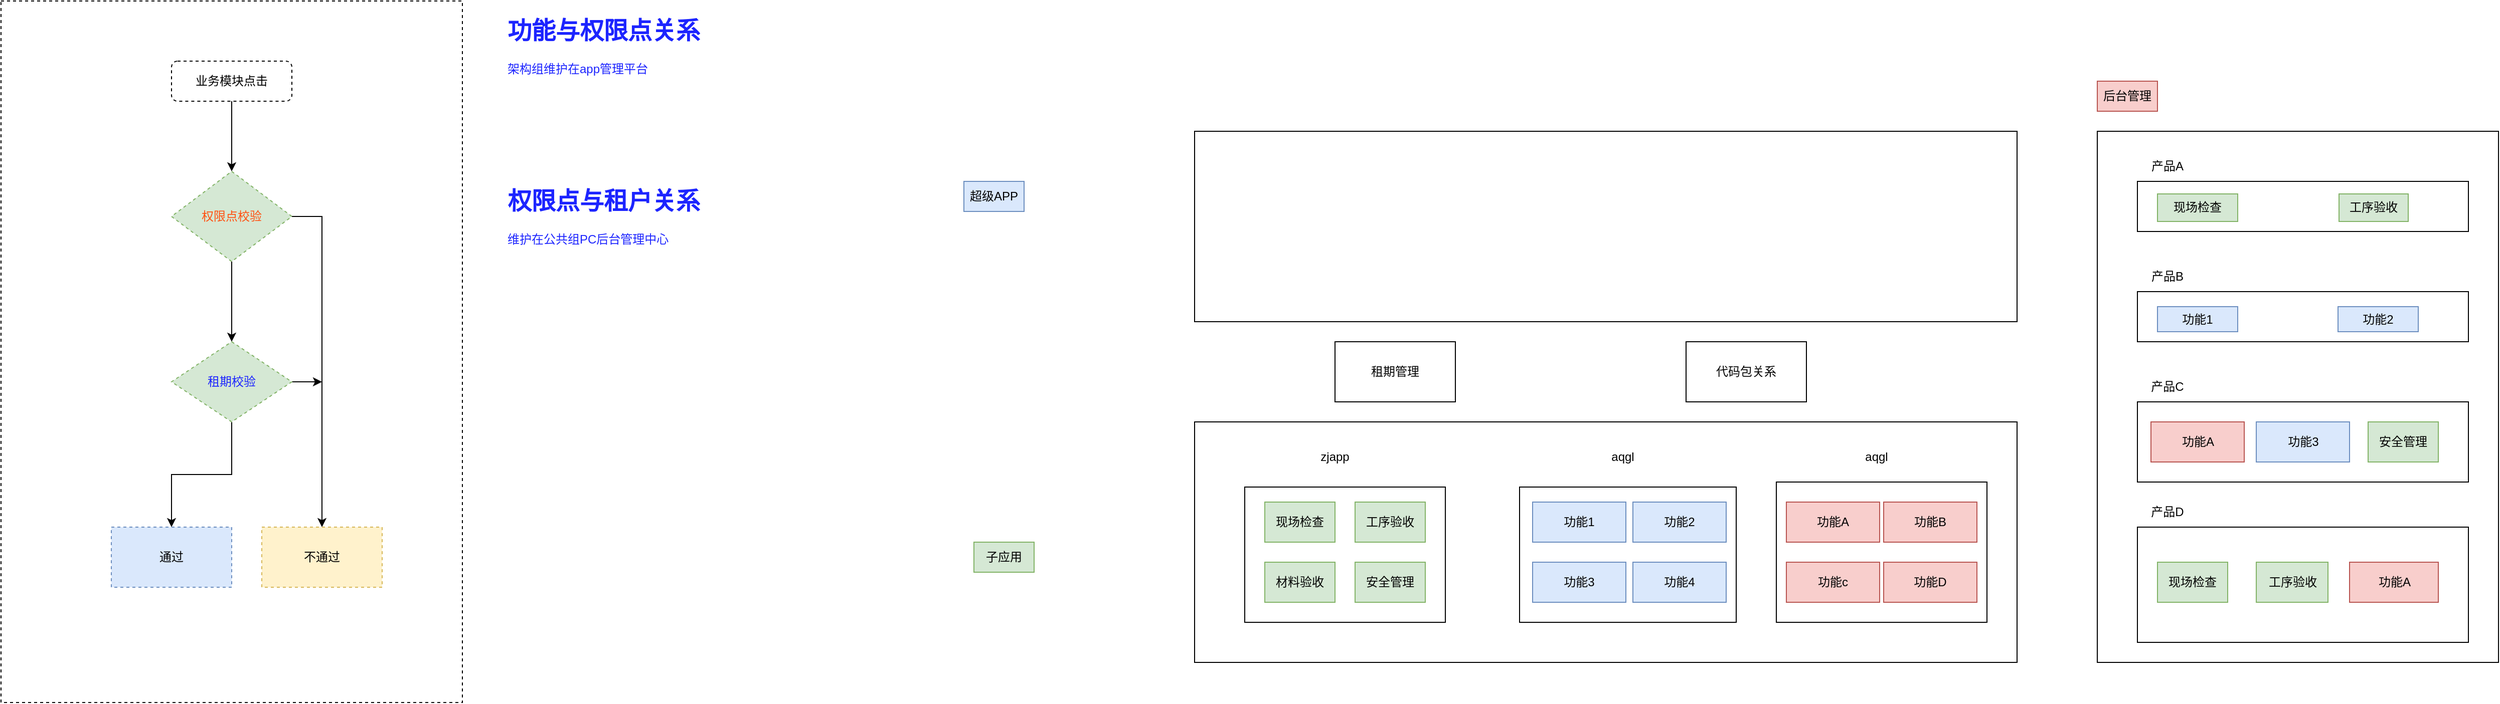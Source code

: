 <mxfile version="20.0.1" type="github">
  <diagram id="58J7UtUzQZCF_PkD9B0w" name="Page-1">
    <mxGraphModel dx="3080" dy="794" grid="1" gridSize="10" guides="1" tooltips="1" connect="1" arrows="1" fold="1" page="1" pageScale="1" pageWidth="827" pageHeight="1169" math="0" shadow="0">
      <root>
        <mxCell id="0" />
        <mxCell id="1" parent="0" />
        <mxCell id="WRquZUHTdEywoWlt4Oxa-1" value="" style="rounded=0;whiteSpace=wrap;html=1;fillColor=none;" parent="1" vertex="1">
          <mxGeometry x="30" y="200" width="820" height="190" as="geometry" />
        </mxCell>
        <mxCell id="WRquZUHTdEywoWlt4Oxa-2" value="" style="rounded=0;whiteSpace=wrap;html=1;fillColor=none;" parent="1" vertex="1">
          <mxGeometry x="30" y="490" width="820" height="240" as="geometry" />
        </mxCell>
        <mxCell id="WRquZUHTdEywoWlt4Oxa-3" value="超级APP" style="text;html=1;strokeColor=#6c8ebf;fillColor=#dae8fc;align=center;verticalAlign=middle;whiteSpace=wrap;rounded=0;" parent="1" vertex="1">
          <mxGeometry x="-200" y="250" width="60" height="30" as="geometry" />
        </mxCell>
        <mxCell id="WRquZUHTdEywoWlt4Oxa-4" value="子应用" style="text;html=1;strokeColor=#82b366;fillColor=#d5e8d4;align=center;verticalAlign=middle;whiteSpace=wrap;rounded=0;" parent="1" vertex="1">
          <mxGeometry x="-190" y="610" width="60" height="30" as="geometry" />
        </mxCell>
        <mxCell id="WRquZUHTdEywoWlt4Oxa-5" value="" style="rounded=0;whiteSpace=wrap;html=1;fillColor=none;" parent="1" vertex="1">
          <mxGeometry x="80" y="555" width="200" height="135" as="geometry" />
        </mxCell>
        <mxCell id="WRquZUHTdEywoWlt4Oxa-6" value="" style="rounded=0;whiteSpace=wrap;html=1;fillColor=none;" parent="1" vertex="1">
          <mxGeometry x="354" y="555" width="216" height="135" as="geometry" />
        </mxCell>
        <mxCell id="WRquZUHTdEywoWlt4Oxa-7" value="" style="rounded=0;whiteSpace=wrap;html=1;fillColor=none;" parent="1" vertex="1">
          <mxGeometry x="610" y="550" width="210" height="140" as="geometry" />
        </mxCell>
        <mxCell id="WRquZUHTdEywoWlt4Oxa-8" value="zjapp" style="text;html=1;strokeColor=none;fillColor=none;align=center;verticalAlign=middle;whiteSpace=wrap;rounded=0;" parent="1" vertex="1">
          <mxGeometry x="140" y="510" width="60" height="30" as="geometry" />
        </mxCell>
        <mxCell id="WRquZUHTdEywoWlt4Oxa-10" value="aqgl" style="text;html=1;strokeColor=none;fillColor=none;align=center;verticalAlign=middle;whiteSpace=wrap;rounded=0;" parent="1" vertex="1">
          <mxGeometry x="427" y="510" width="60" height="30" as="geometry" />
        </mxCell>
        <mxCell id="WRquZUHTdEywoWlt4Oxa-11" value="现场检查" style="rounded=0;whiteSpace=wrap;html=1;fillColor=#d5e8d4;strokeColor=#82b366;" parent="1" vertex="1">
          <mxGeometry x="100" y="570" width="70" height="40" as="geometry" />
        </mxCell>
        <mxCell id="WRquZUHTdEywoWlt4Oxa-12" value="工序验收" style="rounded=0;whiteSpace=wrap;html=1;fillColor=#d5e8d4;strokeColor=#82b366;" parent="1" vertex="1">
          <mxGeometry x="190" y="570" width="70" height="40" as="geometry" />
        </mxCell>
        <mxCell id="WRquZUHTdEywoWlt4Oxa-13" value="材料验收" style="rounded=0;whiteSpace=wrap;html=1;fillColor=#d5e8d4;strokeColor=#82b366;" parent="1" vertex="1">
          <mxGeometry x="100" y="630" width="70" height="40" as="geometry" />
        </mxCell>
        <mxCell id="WRquZUHTdEywoWlt4Oxa-14" value="安全管理" style="rounded=0;whiteSpace=wrap;html=1;fillColor=#d5e8d4;strokeColor=#82b366;" parent="1" vertex="1">
          <mxGeometry x="190" y="630" width="70" height="40" as="geometry" />
        </mxCell>
        <mxCell id="WRquZUHTdEywoWlt4Oxa-15" value="aqgl" style="text;html=1;strokeColor=none;fillColor=none;align=center;verticalAlign=middle;whiteSpace=wrap;rounded=0;" parent="1" vertex="1">
          <mxGeometry x="680" y="510" width="60" height="30" as="geometry" />
        </mxCell>
        <mxCell id="WRquZUHTdEywoWlt4Oxa-16" value="功能1" style="rounded=0;whiteSpace=wrap;html=1;fillColor=#dae8fc;strokeColor=#6c8ebf;" parent="1" vertex="1">
          <mxGeometry x="367" y="570" width="93" height="40" as="geometry" />
        </mxCell>
        <mxCell id="WRquZUHTdEywoWlt4Oxa-17" value="功能2" style="rounded=0;whiteSpace=wrap;html=1;fillColor=#dae8fc;strokeColor=#6c8ebf;" parent="1" vertex="1">
          <mxGeometry x="467" y="570" width="93" height="40" as="geometry" />
        </mxCell>
        <mxCell id="WRquZUHTdEywoWlt4Oxa-18" value="功能3" style="rounded=0;whiteSpace=wrap;html=1;fillColor=#dae8fc;strokeColor=#6c8ebf;" parent="1" vertex="1">
          <mxGeometry x="367" y="630" width="93" height="40" as="geometry" />
        </mxCell>
        <mxCell id="WRquZUHTdEywoWlt4Oxa-19" value="功能4" style="rounded=0;whiteSpace=wrap;html=1;fillColor=#dae8fc;strokeColor=#6c8ebf;" parent="1" vertex="1">
          <mxGeometry x="467" y="630" width="93" height="40" as="geometry" />
        </mxCell>
        <mxCell id="WRquZUHTdEywoWlt4Oxa-20" value="功能A" style="rounded=0;whiteSpace=wrap;html=1;fillColor=#f8cecc;strokeColor=#b85450;" parent="1" vertex="1">
          <mxGeometry x="620" y="570" width="93" height="40" as="geometry" />
        </mxCell>
        <mxCell id="WRquZUHTdEywoWlt4Oxa-21" value="功能B" style="rounded=0;whiteSpace=wrap;html=1;fillColor=#f8cecc;strokeColor=#b85450;" parent="1" vertex="1">
          <mxGeometry x="717" y="570" width="93" height="40" as="geometry" />
        </mxCell>
        <mxCell id="WRquZUHTdEywoWlt4Oxa-22" value="功能c" style="rounded=0;whiteSpace=wrap;html=1;fillColor=#f8cecc;strokeColor=#b85450;" parent="1" vertex="1">
          <mxGeometry x="620" y="630" width="93" height="40" as="geometry" />
        </mxCell>
        <mxCell id="WRquZUHTdEywoWlt4Oxa-23" value="功能D" style="rounded=0;whiteSpace=wrap;html=1;fillColor=#f8cecc;strokeColor=#b85450;" parent="1" vertex="1">
          <mxGeometry x="717" y="630" width="93" height="40" as="geometry" />
        </mxCell>
        <mxCell id="WRquZUHTdEywoWlt4Oxa-24" value="" style="rounded=0;whiteSpace=wrap;html=1;fillColor=none;" parent="1" vertex="1">
          <mxGeometry x="930" y="200" width="400" height="530" as="geometry" />
        </mxCell>
        <mxCell id="WRquZUHTdEywoWlt4Oxa-25" value="后台管理" style="text;html=1;strokeColor=#b85450;fillColor=#f8cecc;align=center;verticalAlign=middle;whiteSpace=wrap;rounded=0;" parent="1" vertex="1">
          <mxGeometry x="930" y="150" width="60" height="30" as="geometry" />
        </mxCell>
        <mxCell id="WRquZUHTdEywoWlt4Oxa-26" value="" style="rounded=0;whiteSpace=wrap;html=1;fillColor=none;" parent="1" vertex="1">
          <mxGeometry x="970" y="250" width="330" height="50" as="geometry" />
        </mxCell>
        <mxCell id="WRquZUHTdEywoWlt4Oxa-27" value="产品A" style="text;html=1;strokeColor=none;fillColor=none;align=center;verticalAlign=middle;whiteSpace=wrap;rounded=0;" parent="1" vertex="1">
          <mxGeometry x="970" y="220" width="60" height="30" as="geometry" />
        </mxCell>
        <mxCell id="WRquZUHTdEywoWlt4Oxa-28" value="现场检查" style="rounded=0;whiteSpace=wrap;html=1;fillColor=#d5e8d4;strokeColor=#82b366;" parent="1" vertex="1">
          <mxGeometry x="990" y="262.5" width="80" height="27.5" as="geometry" />
        </mxCell>
        <mxCell id="WRquZUHTdEywoWlt4Oxa-29" value="工序验收" style="rounded=0;whiteSpace=wrap;html=1;fillColor=#d5e8d4;strokeColor=#82b366;" parent="1" vertex="1">
          <mxGeometry x="1171" y="262.5" width="69" height="27.5" as="geometry" />
        </mxCell>
        <mxCell id="WRquZUHTdEywoWlt4Oxa-30" value="" style="rounded=0;whiteSpace=wrap;html=1;fillColor=none;" parent="1" vertex="1">
          <mxGeometry x="970" y="360" width="330" height="50" as="geometry" />
        </mxCell>
        <mxCell id="WRquZUHTdEywoWlt4Oxa-31" value="产品B" style="text;html=1;strokeColor=none;fillColor=none;align=center;verticalAlign=middle;whiteSpace=wrap;rounded=0;" parent="1" vertex="1">
          <mxGeometry x="970" y="330" width="60" height="30" as="geometry" />
        </mxCell>
        <mxCell id="WRquZUHTdEywoWlt4Oxa-33" value="功能1" style="rounded=0;whiteSpace=wrap;html=1;fillColor=#dae8fc;strokeColor=#6c8ebf;" parent="1" vertex="1">
          <mxGeometry x="990" y="375" width="80" height="25" as="geometry" />
        </mxCell>
        <mxCell id="WRquZUHTdEywoWlt4Oxa-34" value="功能2" style="rounded=0;whiteSpace=wrap;html=1;fillColor=#dae8fc;strokeColor=#6c8ebf;" parent="1" vertex="1">
          <mxGeometry x="1170" y="375" width="80" height="25" as="geometry" />
        </mxCell>
        <mxCell id="WRquZUHTdEywoWlt4Oxa-35" value="" style="rounded=0;whiteSpace=wrap;html=1;fillColor=none;" parent="1" vertex="1">
          <mxGeometry x="970" y="470" width="330" height="80" as="geometry" />
        </mxCell>
        <mxCell id="WRquZUHTdEywoWlt4Oxa-36" value="产品C" style="text;html=1;strokeColor=none;fillColor=none;align=center;verticalAlign=middle;whiteSpace=wrap;rounded=0;" parent="1" vertex="1">
          <mxGeometry x="970" y="440" width="60" height="30" as="geometry" />
        </mxCell>
        <mxCell id="WRquZUHTdEywoWlt4Oxa-37" value="功能A" style="rounded=0;whiteSpace=wrap;html=1;fillColor=#f8cecc;strokeColor=#b85450;" parent="1" vertex="1">
          <mxGeometry x="983.5" y="490" width="93" height="40" as="geometry" />
        </mxCell>
        <mxCell id="WRquZUHTdEywoWlt4Oxa-38" value="功能3" style="rounded=0;whiteSpace=wrap;html=1;fillColor=#dae8fc;strokeColor=#6c8ebf;" parent="1" vertex="1">
          <mxGeometry x="1088.5" y="490" width="93" height="40" as="geometry" />
        </mxCell>
        <mxCell id="WRquZUHTdEywoWlt4Oxa-39" value="安全管理" style="rounded=0;whiteSpace=wrap;html=1;fillColor=#d5e8d4;strokeColor=#82b366;" parent="1" vertex="1">
          <mxGeometry x="1200" y="490" width="70" height="40" as="geometry" />
        </mxCell>
        <mxCell id="WRquZUHTdEywoWlt4Oxa-40" value="" style="rounded=0;whiteSpace=wrap;html=1;fillColor=none;" parent="1" vertex="1">
          <mxGeometry x="970" y="595" width="330" height="115" as="geometry" />
        </mxCell>
        <mxCell id="WRquZUHTdEywoWlt4Oxa-41" value="产品D" style="text;html=1;strokeColor=none;fillColor=none;align=center;verticalAlign=middle;whiteSpace=wrap;rounded=0;" parent="1" vertex="1">
          <mxGeometry x="970" y="565" width="60" height="30" as="geometry" />
        </mxCell>
        <mxCell id="WRquZUHTdEywoWlt4Oxa-42" value="现场检查" style="rounded=0;whiteSpace=wrap;html=1;fillColor=#d5e8d4;strokeColor=#82b366;" parent="1" vertex="1">
          <mxGeometry x="990" y="630" width="70" height="40" as="geometry" />
        </mxCell>
        <mxCell id="WRquZUHTdEywoWlt4Oxa-43" value="工序验收" style="rounded=0;whiteSpace=wrap;html=1;fillColor=#d5e8d4;strokeColor=#82b366;" parent="1" vertex="1">
          <mxGeometry x="1088.5" y="630" width="71.5" height="40" as="geometry" />
        </mxCell>
        <mxCell id="WRquZUHTdEywoWlt4Oxa-44" value="功能A" style="rounded=0;whiteSpace=wrap;html=1;fillColor=#f8cecc;strokeColor=#b85450;" parent="1" vertex="1">
          <mxGeometry x="1181.5" y="630" width="88.5" height="40" as="geometry" />
        </mxCell>
        <mxCell id="WRquZUHTdEywoWlt4Oxa-45" value="租期管理" style="rounded=0;whiteSpace=wrap;html=1;fillColor=none;" parent="1" vertex="1">
          <mxGeometry x="170" y="410" width="120" height="60" as="geometry" />
        </mxCell>
        <mxCell id="WRquZUHTdEywoWlt4Oxa-46" value="代码包关系" style="rounded=0;whiteSpace=wrap;html=1;fillColor=none;" parent="1" vertex="1">
          <mxGeometry x="520" y="410" width="120" height="60" as="geometry" />
        </mxCell>
        <mxCell id="GMOqWqYyxA2CYEvHgloC-1" value="" style="rounded=0;whiteSpace=wrap;html=1;dashed=1;fillColor=none;" vertex="1" parent="1">
          <mxGeometry x="-1160" y="70" width="460" height="700" as="geometry" />
        </mxCell>
        <mxCell id="GMOqWqYyxA2CYEvHgloC-7" style="edgeStyle=orthogonalEdgeStyle;rounded=0;orthogonalLoop=1;jettySize=auto;html=1;fontColor=#1C24FF;" edge="1" parent="1" source="GMOqWqYyxA2CYEvHgloC-2" target="GMOqWqYyxA2CYEvHgloC-3">
          <mxGeometry relative="1" as="geometry" />
        </mxCell>
        <mxCell id="GMOqWqYyxA2CYEvHgloC-2" value="业务模块点击" style="rounded=1;whiteSpace=wrap;html=1;dashed=1;fillColor=none;" vertex="1" parent="1">
          <mxGeometry x="-990" y="130" width="120" height="40" as="geometry" />
        </mxCell>
        <mxCell id="GMOqWqYyxA2CYEvHgloC-10" style="edgeStyle=orthogonalEdgeStyle;rounded=0;orthogonalLoop=1;jettySize=auto;html=1;entryX=0.5;entryY=0;entryDx=0;entryDy=0;fontColor=#1C24FF;exitX=1;exitY=0.5;exitDx=0;exitDy=0;" edge="1" parent="1" source="GMOqWqYyxA2CYEvHgloC-3" target="GMOqWqYyxA2CYEvHgloC-6">
          <mxGeometry relative="1" as="geometry">
            <Array as="points">
              <mxPoint x="-840" y="285" />
            </Array>
          </mxGeometry>
        </mxCell>
        <mxCell id="GMOqWqYyxA2CYEvHgloC-11" style="edgeStyle=orthogonalEdgeStyle;rounded=0;orthogonalLoop=1;jettySize=auto;html=1;fontColor=#1C24FF;" edge="1" parent="1" source="GMOqWqYyxA2CYEvHgloC-3" target="GMOqWqYyxA2CYEvHgloC-4">
          <mxGeometry relative="1" as="geometry" />
        </mxCell>
        <mxCell id="GMOqWqYyxA2CYEvHgloC-3" value="权限点校验" style="rhombus;whiteSpace=wrap;html=1;dashed=1;fillColor=#d5e8d4;strokeColor=#82b366;fontColor=#FF5112;" vertex="1" parent="1">
          <mxGeometry x="-990" y="240" width="120" height="90" as="geometry" />
        </mxCell>
        <mxCell id="GMOqWqYyxA2CYEvHgloC-12" style="edgeStyle=orthogonalEdgeStyle;rounded=0;orthogonalLoop=1;jettySize=auto;html=1;fontColor=#1C24FF;" edge="1" parent="1" source="GMOqWqYyxA2CYEvHgloC-4">
          <mxGeometry relative="1" as="geometry">
            <mxPoint x="-840" y="450" as="targetPoint" />
          </mxGeometry>
        </mxCell>
        <mxCell id="GMOqWqYyxA2CYEvHgloC-13" style="edgeStyle=orthogonalEdgeStyle;rounded=0;orthogonalLoop=1;jettySize=auto;html=1;entryX=0.5;entryY=0;entryDx=0;entryDy=0;fontColor=#1C24FF;" edge="1" parent="1" source="GMOqWqYyxA2CYEvHgloC-4" target="GMOqWqYyxA2CYEvHgloC-5">
          <mxGeometry relative="1" as="geometry" />
        </mxCell>
        <mxCell id="GMOqWqYyxA2CYEvHgloC-4" value="租期校验" style="rhombus;whiteSpace=wrap;html=1;dashed=1;fillColor=#d5e8d4;strokeColor=#82b366;fontColor=#1C24FF;" vertex="1" parent="1">
          <mxGeometry x="-990" y="410" width="120" height="80" as="geometry" />
        </mxCell>
        <mxCell id="GMOqWqYyxA2CYEvHgloC-5" value="通过" style="rounded=0;whiteSpace=wrap;html=1;dashed=1;fillColor=#dae8fc;strokeColor=#6c8ebf;" vertex="1" parent="1">
          <mxGeometry x="-1050" y="595" width="120" height="60" as="geometry" />
        </mxCell>
        <mxCell id="GMOqWqYyxA2CYEvHgloC-6" value="不通过" style="rounded=0;whiteSpace=wrap;html=1;dashed=1;fillColor=#fff2cc;strokeColor=#d6b656;" vertex="1" parent="1">
          <mxGeometry x="-900" y="595" width="120" height="60" as="geometry" />
        </mxCell>
        <mxCell id="GMOqWqYyxA2CYEvHgloC-14" value="&lt;h1&gt;功能与权限点关系&lt;/h1&gt;&lt;p&gt;架构组维护在app管理平台&lt;/p&gt;" style="text;html=1;strokeColor=none;fillColor=none;spacing=5;spacingTop=-20;whiteSpace=wrap;overflow=hidden;rounded=0;dashed=1;fontColor=#1C24FF;" vertex="1" parent="1">
          <mxGeometry x="-660" y="80" width="250" height="120" as="geometry" />
        </mxCell>
        <mxCell id="GMOqWqYyxA2CYEvHgloC-15" value="&lt;h1&gt;权限点与租户关系&lt;/h1&gt;&lt;p&gt;维护在公共组PC后台管理中心&lt;/p&gt;" style="text;html=1;strokeColor=none;fillColor=none;spacing=5;spacingTop=-20;whiteSpace=wrap;overflow=hidden;rounded=0;dashed=1;fontColor=#1C24FF;" vertex="1" parent="1">
          <mxGeometry x="-660" y="250" width="250" height="120" as="geometry" />
        </mxCell>
      </root>
    </mxGraphModel>
  </diagram>
</mxfile>
